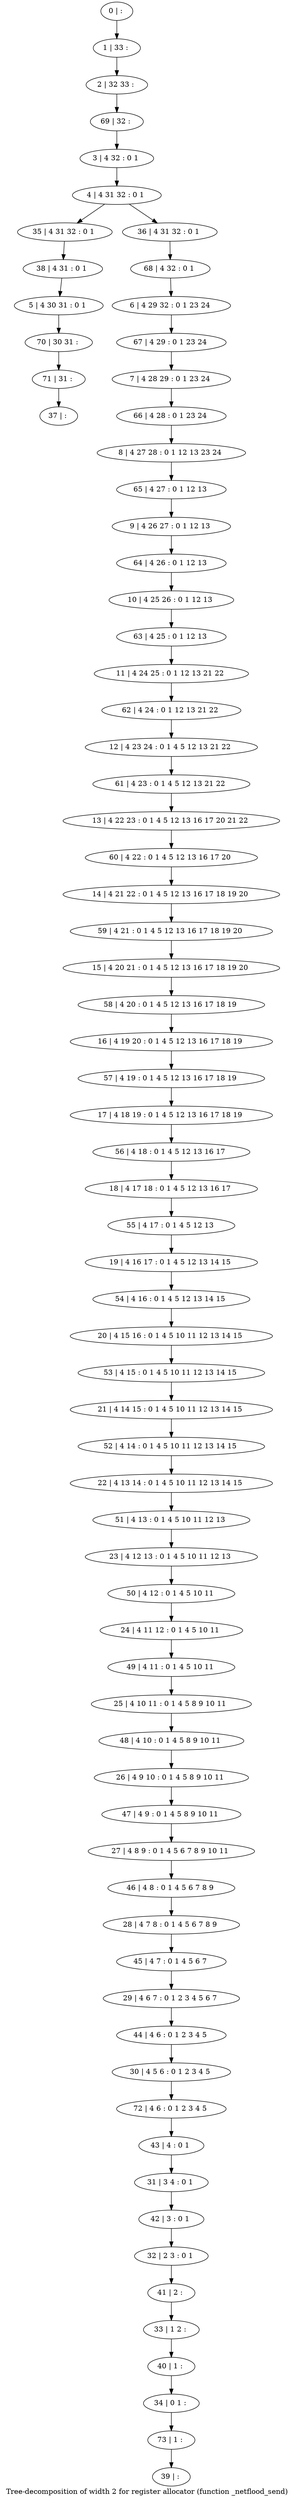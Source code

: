 digraph G {
graph [label="Tree-decomposition of width 2 for register allocator (function _netflood_send)"]
0[label="0 | : "];
1[label="1 | 33 : "];
2[label="2 | 32 33 : "];
3[label="3 | 4 32 : 0 1 "];
4[label="4 | 4 31 32 : 0 1 "];
5[label="5 | 4 30 31 : 0 1 "];
6[label="6 | 4 29 32 : 0 1 23 24 "];
7[label="7 | 4 28 29 : 0 1 23 24 "];
8[label="8 | 4 27 28 : 0 1 12 13 23 24 "];
9[label="9 | 4 26 27 : 0 1 12 13 "];
10[label="10 | 4 25 26 : 0 1 12 13 "];
11[label="11 | 4 24 25 : 0 1 12 13 21 22 "];
12[label="12 | 4 23 24 : 0 1 4 5 12 13 21 22 "];
13[label="13 | 4 22 23 : 0 1 4 5 12 13 16 17 20 21 22 "];
14[label="14 | 4 21 22 : 0 1 4 5 12 13 16 17 18 19 20 "];
15[label="15 | 4 20 21 : 0 1 4 5 12 13 16 17 18 19 20 "];
16[label="16 | 4 19 20 : 0 1 4 5 12 13 16 17 18 19 "];
17[label="17 | 4 18 19 : 0 1 4 5 12 13 16 17 18 19 "];
18[label="18 | 4 17 18 : 0 1 4 5 12 13 16 17 "];
19[label="19 | 4 16 17 : 0 1 4 5 12 13 14 15 "];
20[label="20 | 4 15 16 : 0 1 4 5 10 11 12 13 14 15 "];
21[label="21 | 4 14 15 : 0 1 4 5 10 11 12 13 14 15 "];
22[label="22 | 4 13 14 : 0 1 4 5 10 11 12 13 14 15 "];
23[label="23 | 4 12 13 : 0 1 4 5 10 11 12 13 "];
24[label="24 | 4 11 12 : 0 1 4 5 10 11 "];
25[label="25 | 4 10 11 : 0 1 4 5 8 9 10 11 "];
26[label="26 | 4 9 10 : 0 1 4 5 8 9 10 11 "];
27[label="27 | 4 8 9 : 0 1 4 5 6 7 8 9 10 11 "];
28[label="28 | 4 7 8 : 0 1 4 5 6 7 8 9 "];
29[label="29 | 4 6 7 : 0 1 2 3 4 5 6 7 "];
30[label="30 | 4 5 6 : 0 1 2 3 4 5 "];
31[label="31 | 3 4 : 0 1 "];
32[label="32 | 2 3 : 0 1 "];
33[label="33 | 1 2 : "];
34[label="34 | 0 1 : "];
35[label="35 | 4 31 32 : 0 1 "];
36[label="36 | 4 31 32 : 0 1 "];
37[label="37 | : "];
38[label="38 | 4 31 : 0 1 "];
39[label="39 | : "];
40[label="40 | 1 : "];
41[label="41 | 2 : "];
42[label="42 | 3 : 0 1 "];
43[label="43 | 4 : 0 1 "];
44[label="44 | 4 6 : 0 1 2 3 4 5 "];
45[label="45 | 4 7 : 0 1 4 5 6 7 "];
46[label="46 | 4 8 : 0 1 4 5 6 7 8 9 "];
47[label="47 | 4 9 : 0 1 4 5 8 9 10 11 "];
48[label="48 | 4 10 : 0 1 4 5 8 9 10 11 "];
49[label="49 | 4 11 : 0 1 4 5 10 11 "];
50[label="50 | 4 12 : 0 1 4 5 10 11 "];
51[label="51 | 4 13 : 0 1 4 5 10 11 12 13 "];
52[label="52 | 4 14 : 0 1 4 5 10 11 12 13 14 15 "];
53[label="53 | 4 15 : 0 1 4 5 10 11 12 13 14 15 "];
54[label="54 | 4 16 : 0 1 4 5 12 13 14 15 "];
55[label="55 | 4 17 : 0 1 4 5 12 13 "];
56[label="56 | 4 18 : 0 1 4 5 12 13 16 17 "];
57[label="57 | 4 19 : 0 1 4 5 12 13 16 17 18 19 "];
58[label="58 | 4 20 : 0 1 4 5 12 13 16 17 18 19 "];
59[label="59 | 4 21 : 0 1 4 5 12 13 16 17 18 19 20 "];
60[label="60 | 4 22 : 0 1 4 5 12 13 16 17 20 "];
61[label="61 | 4 23 : 0 1 4 5 12 13 21 22 "];
62[label="62 | 4 24 : 0 1 12 13 21 22 "];
63[label="63 | 4 25 : 0 1 12 13 "];
64[label="64 | 4 26 : 0 1 12 13 "];
65[label="65 | 4 27 : 0 1 12 13 "];
66[label="66 | 4 28 : 0 1 23 24 "];
67[label="67 | 4 29 : 0 1 23 24 "];
68[label="68 | 4 32 : 0 1 "];
69[label="69 | 32 : "];
70[label="70 | 30 31 : "];
71[label="71 | 31 : "];
72[label="72 | 4 6 : 0 1 2 3 4 5 "];
73[label="73 | 1 : "];
0->1 ;
1->2 ;
3->4 ;
4->35 ;
4->36 ;
38->5 ;
35->38 ;
40->34 ;
33->40 ;
41->33 ;
32->41 ;
42->32 ;
31->42 ;
43->31 ;
44->30 ;
29->44 ;
45->29 ;
28->45 ;
46->28 ;
27->46 ;
47->27 ;
26->47 ;
48->26 ;
25->48 ;
49->25 ;
24->49 ;
50->24 ;
23->50 ;
51->23 ;
22->51 ;
52->22 ;
21->52 ;
53->21 ;
20->53 ;
54->20 ;
19->54 ;
55->19 ;
18->55 ;
56->18 ;
17->56 ;
57->17 ;
16->57 ;
58->16 ;
15->58 ;
59->15 ;
14->59 ;
60->14 ;
13->60 ;
61->13 ;
12->61 ;
62->12 ;
11->62 ;
63->11 ;
10->63 ;
64->10 ;
9->64 ;
65->9 ;
8->65 ;
66->8 ;
7->66 ;
67->7 ;
6->67 ;
68->6 ;
36->68 ;
69->3 ;
2->69 ;
5->70 ;
71->37 ;
70->71 ;
72->43 ;
30->72 ;
73->39 ;
34->73 ;
}
